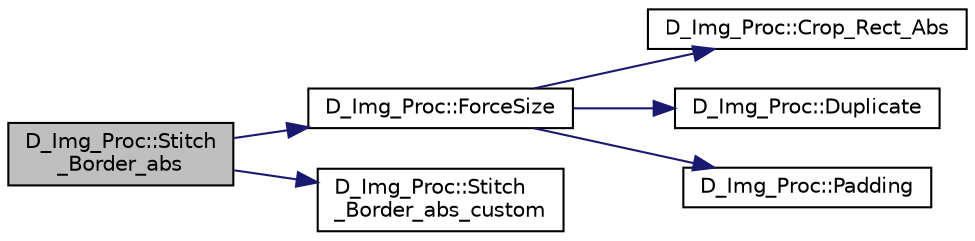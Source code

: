 digraph "D_Img_Proc::Stitch_Border_abs"
{
 // LATEX_PDF_SIZE
  edge [fontname="Helvetica",fontsize="10",labelfontname="Helvetica",labelfontsize="10"];
  node [fontname="Helvetica",fontsize="10",shape=record];
  rankdir="LR";
  Node1 [label="D_Img_Proc::Stitch\l_Border_abs",height=0.2,width=0.4,color="black", fillcolor="grey75", style="filled", fontcolor="black",tooltip=" "];
  Node1 -> Node2 [color="midnightblue",fontsize="10",style="solid"];
  Node2 [label="D_Img_Proc::ForceSize",height=0.2,width=0.4,color="black", fillcolor="white", style="filled",URL="$class_d___img___proc.html#ac9f67126d0a420b9750f725b7e4d6295",tooltip=" "];
  Node2 -> Node3 [color="midnightblue",fontsize="10",style="solid"];
  Node3 [label="D_Img_Proc::Crop_Rect_Abs",height=0.2,width=0.4,color="black", fillcolor="white", style="filled",URL="$class_d___img___proc.html#a7d8de715a15ff62db57fdc8a2d86809f",tooltip=" "];
  Node2 -> Node4 [color="midnightblue",fontsize="10",style="solid"];
  Node4 [label="D_Img_Proc::Duplicate",height=0.2,width=0.4,color="black", fillcolor="white", style="filled",URL="$class_d___img___proc.html#ae211633bc292fe33bb171bd38d4dd110",tooltip=" "];
  Node2 -> Node5 [color="midnightblue",fontsize="10",style="solid"];
  Node5 [label="D_Img_Proc::Padding",height=0.2,width=0.4,color="black", fillcolor="white", style="filled",URL="$class_d___img___proc.html#a722d985072ba953a6fc7cfa100a0eaaf",tooltip=" "];
  Node1 -> Node6 [color="midnightblue",fontsize="10",style="solid"];
  Node6 [label="D_Img_Proc::Stitch\l_Border_abs_custom",height=0.2,width=0.4,color="black", fillcolor="white", style="filled",URL="$class_d___img___proc.html#a23fcb1c971eff58bfa3386e7a0f7588f",tooltip=" "];
}
